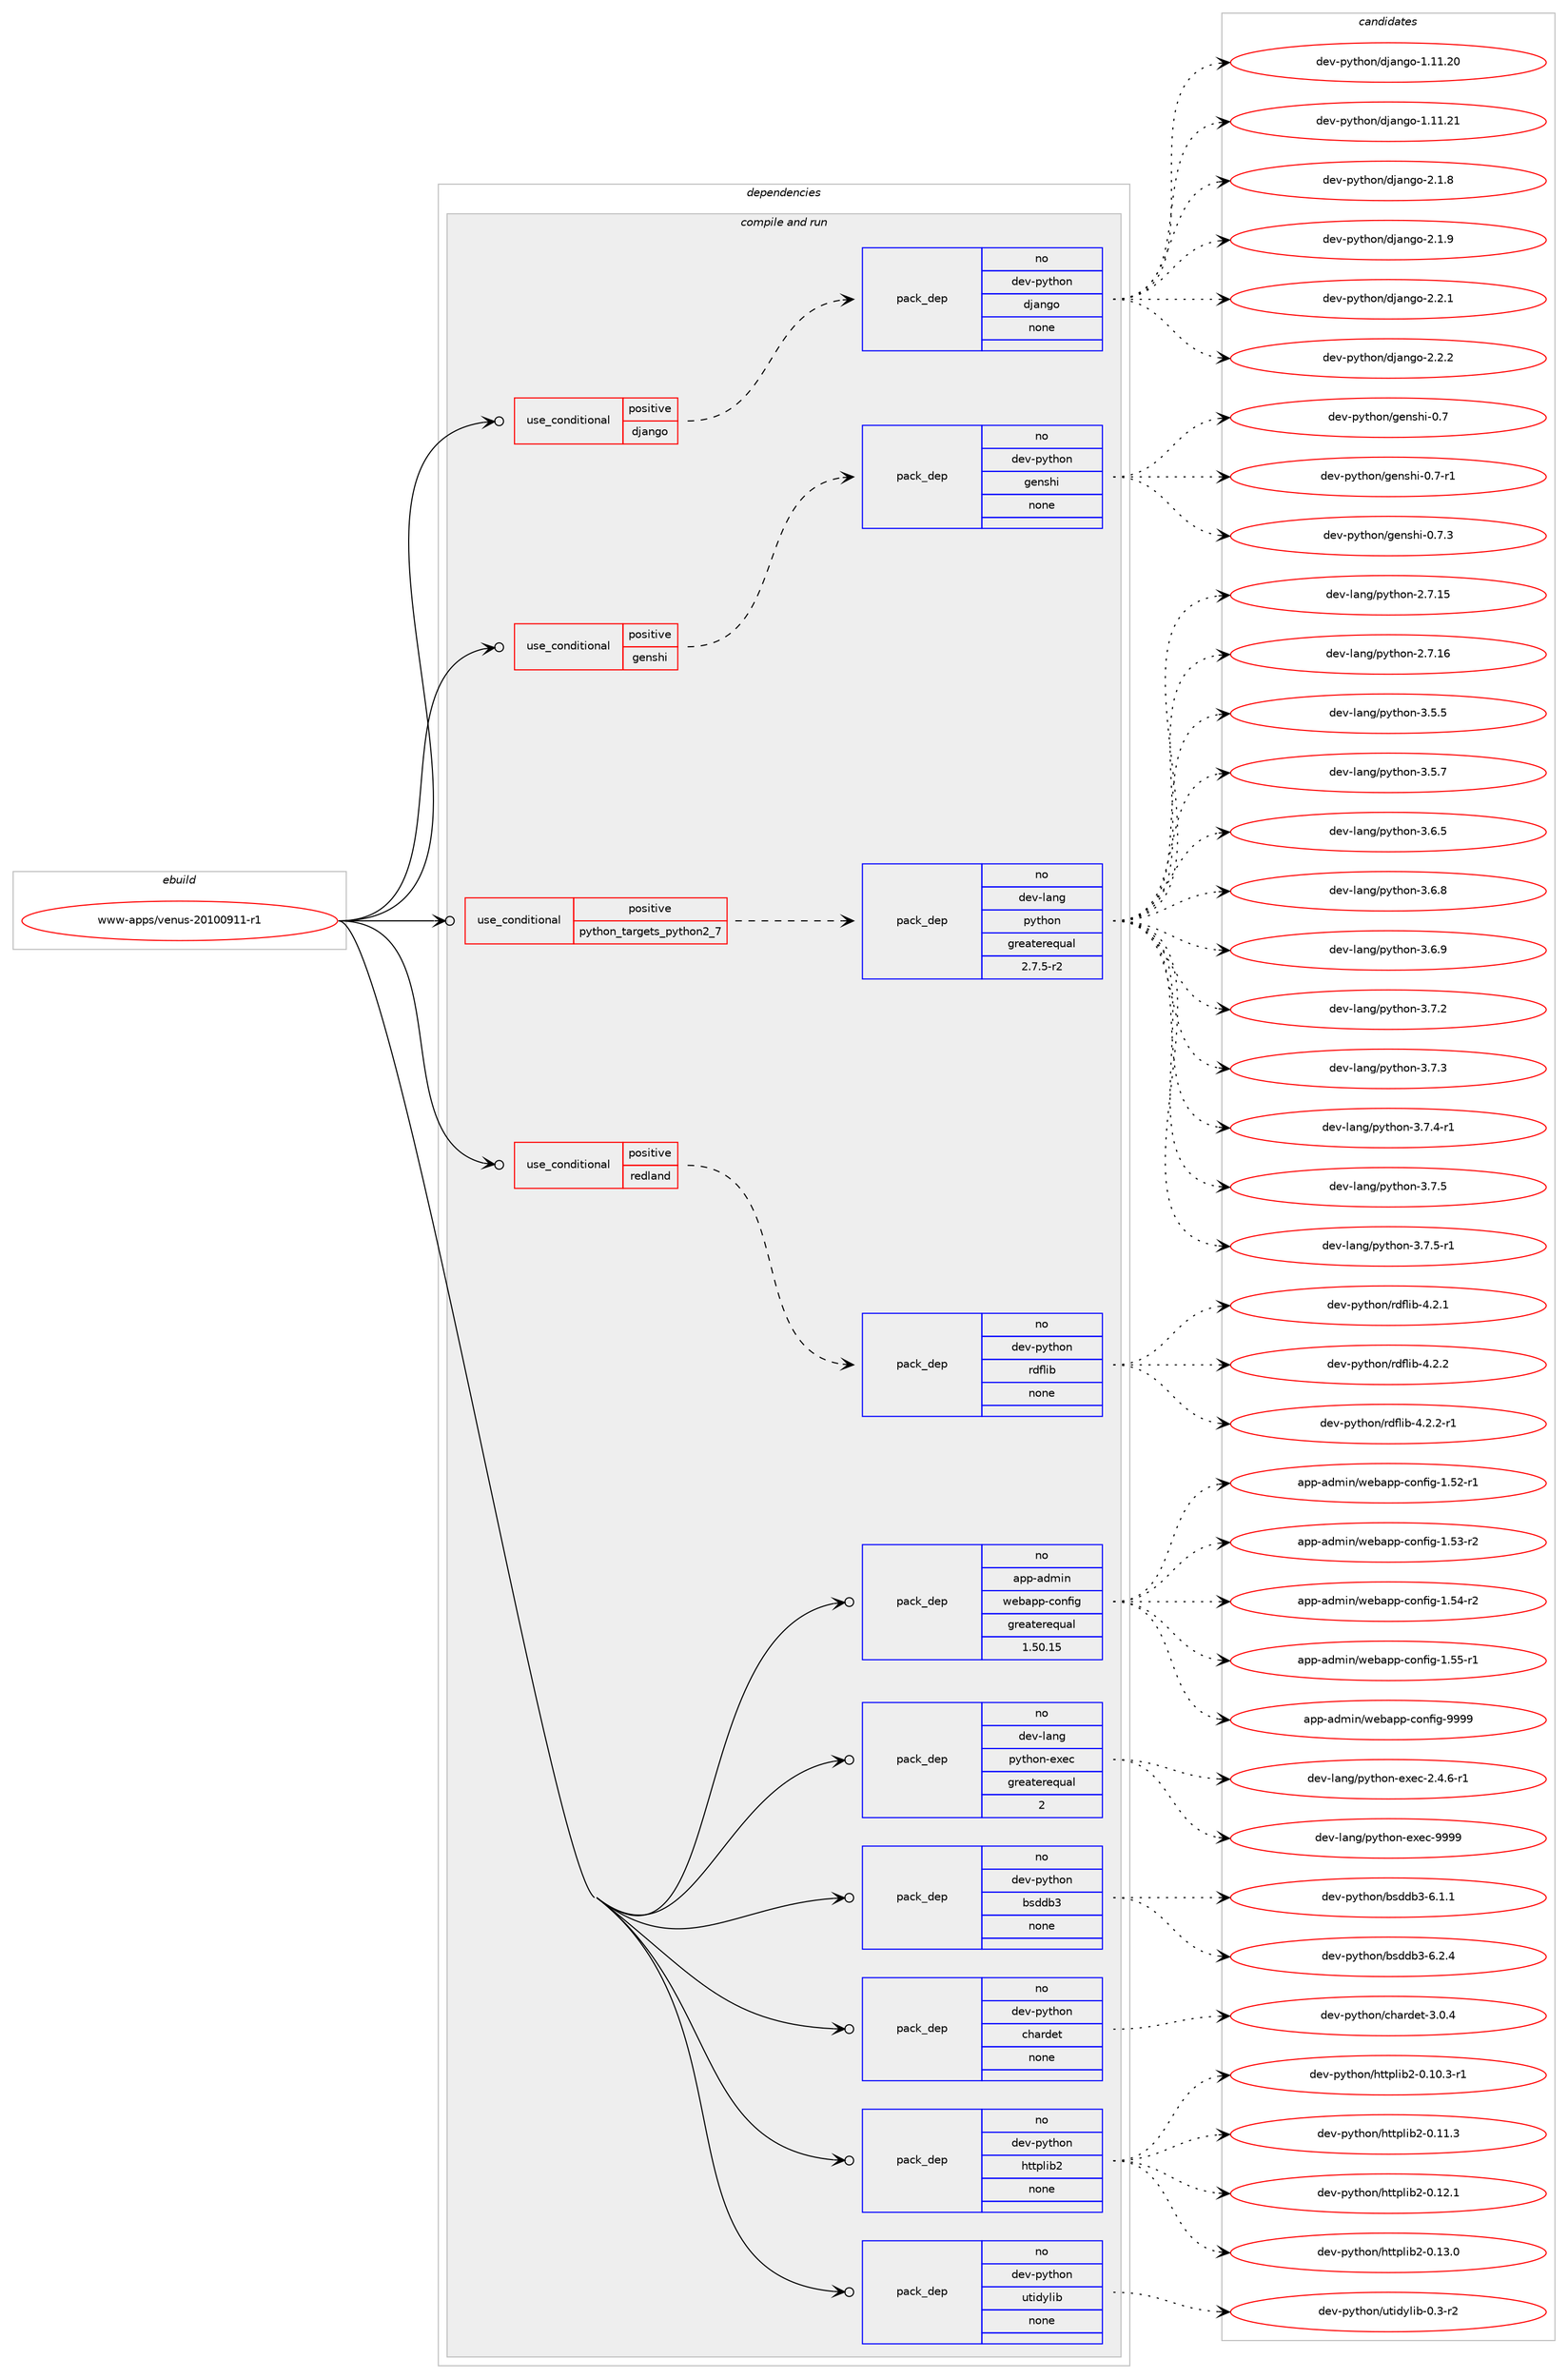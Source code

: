 digraph prolog {

# *************
# Graph options
# *************

newrank=true;
concentrate=true;
compound=true;
graph [rankdir=LR,fontname=Helvetica,fontsize=10,ranksep=1.5];#, ranksep=2.5, nodesep=0.2];
edge  [arrowhead=vee];
node  [fontname=Helvetica,fontsize=10];

# **********
# The ebuild
# **********

subgraph cluster_leftcol {
color=gray;
rank=same;
label=<<i>ebuild</i>>;
id [label="www-apps/venus-20100911-r1", color=red, width=4, href="../www-apps/venus-20100911-r1.svg"];
}

# ****************
# The dependencies
# ****************

subgraph cluster_midcol {
color=gray;
label=<<i>dependencies</i>>;
subgraph cluster_compile {
fillcolor="#eeeeee";
style=filled;
label=<<i>compile</i>>;
}
subgraph cluster_compileandrun {
fillcolor="#eeeeee";
style=filled;
label=<<i>compile and run</i>>;
subgraph cond217265 {
dependency906470 [label=<<TABLE BORDER="0" CELLBORDER="1" CELLSPACING="0" CELLPADDING="4"><TR><TD ROWSPAN="3" CELLPADDING="10">use_conditional</TD></TR><TR><TD>positive</TD></TR><TR><TD>django</TD></TR></TABLE>>, shape=none, color=red];
subgraph pack672895 {
dependency906471 [label=<<TABLE BORDER="0" CELLBORDER="1" CELLSPACING="0" CELLPADDING="4" WIDTH="220"><TR><TD ROWSPAN="6" CELLPADDING="30">pack_dep</TD></TR><TR><TD WIDTH="110">no</TD></TR><TR><TD>dev-python</TD></TR><TR><TD>django</TD></TR><TR><TD>none</TD></TR><TR><TD></TD></TR></TABLE>>, shape=none, color=blue];
}
dependency906470:e -> dependency906471:w [weight=20,style="dashed",arrowhead="vee"];
}
id:e -> dependency906470:w [weight=20,style="solid",arrowhead="odotvee"];
subgraph cond217266 {
dependency906472 [label=<<TABLE BORDER="0" CELLBORDER="1" CELLSPACING="0" CELLPADDING="4"><TR><TD ROWSPAN="3" CELLPADDING="10">use_conditional</TD></TR><TR><TD>positive</TD></TR><TR><TD>genshi</TD></TR></TABLE>>, shape=none, color=red];
subgraph pack672896 {
dependency906473 [label=<<TABLE BORDER="0" CELLBORDER="1" CELLSPACING="0" CELLPADDING="4" WIDTH="220"><TR><TD ROWSPAN="6" CELLPADDING="30">pack_dep</TD></TR><TR><TD WIDTH="110">no</TD></TR><TR><TD>dev-python</TD></TR><TR><TD>genshi</TD></TR><TR><TD>none</TD></TR><TR><TD></TD></TR></TABLE>>, shape=none, color=blue];
}
dependency906472:e -> dependency906473:w [weight=20,style="dashed",arrowhead="vee"];
}
id:e -> dependency906472:w [weight=20,style="solid",arrowhead="odotvee"];
subgraph cond217267 {
dependency906474 [label=<<TABLE BORDER="0" CELLBORDER="1" CELLSPACING="0" CELLPADDING="4"><TR><TD ROWSPAN="3" CELLPADDING="10">use_conditional</TD></TR><TR><TD>positive</TD></TR><TR><TD>python_targets_python2_7</TD></TR></TABLE>>, shape=none, color=red];
subgraph pack672897 {
dependency906475 [label=<<TABLE BORDER="0" CELLBORDER="1" CELLSPACING="0" CELLPADDING="4" WIDTH="220"><TR><TD ROWSPAN="6" CELLPADDING="30">pack_dep</TD></TR><TR><TD WIDTH="110">no</TD></TR><TR><TD>dev-lang</TD></TR><TR><TD>python</TD></TR><TR><TD>greaterequal</TD></TR><TR><TD>2.7.5-r2</TD></TR></TABLE>>, shape=none, color=blue];
}
dependency906474:e -> dependency906475:w [weight=20,style="dashed",arrowhead="vee"];
}
id:e -> dependency906474:w [weight=20,style="solid",arrowhead="odotvee"];
subgraph cond217268 {
dependency906476 [label=<<TABLE BORDER="0" CELLBORDER="1" CELLSPACING="0" CELLPADDING="4"><TR><TD ROWSPAN="3" CELLPADDING="10">use_conditional</TD></TR><TR><TD>positive</TD></TR><TR><TD>redland</TD></TR></TABLE>>, shape=none, color=red];
subgraph pack672898 {
dependency906477 [label=<<TABLE BORDER="0" CELLBORDER="1" CELLSPACING="0" CELLPADDING="4" WIDTH="220"><TR><TD ROWSPAN="6" CELLPADDING="30">pack_dep</TD></TR><TR><TD WIDTH="110">no</TD></TR><TR><TD>dev-python</TD></TR><TR><TD>rdflib</TD></TR><TR><TD>none</TD></TR><TR><TD></TD></TR></TABLE>>, shape=none, color=blue];
}
dependency906476:e -> dependency906477:w [weight=20,style="dashed",arrowhead="vee"];
}
id:e -> dependency906476:w [weight=20,style="solid",arrowhead="odotvee"];
subgraph pack672899 {
dependency906478 [label=<<TABLE BORDER="0" CELLBORDER="1" CELLSPACING="0" CELLPADDING="4" WIDTH="220"><TR><TD ROWSPAN="6" CELLPADDING="30">pack_dep</TD></TR><TR><TD WIDTH="110">no</TD></TR><TR><TD>app-admin</TD></TR><TR><TD>webapp-config</TD></TR><TR><TD>greaterequal</TD></TR><TR><TD>1.50.15</TD></TR></TABLE>>, shape=none, color=blue];
}
id:e -> dependency906478:w [weight=20,style="solid",arrowhead="odotvee"];
subgraph pack672900 {
dependency906479 [label=<<TABLE BORDER="0" CELLBORDER="1" CELLSPACING="0" CELLPADDING="4" WIDTH="220"><TR><TD ROWSPAN="6" CELLPADDING="30">pack_dep</TD></TR><TR><TD WIDTH="110">no</TD></TR><TR><TD>dev-lang</TD></TR><TR><TD>python-exec</TD></TR><TR><TD>greaterequal</TD></TR><TR><TD>2</TD></TR></TABLE>>, shape=none, color=blue];
}
id:e -> dependency906479:w [weight=20,style="solid",arrowhead="odotvee"];
subgraph pack672901 {
dependency906480 [label=<<TABLE BORDER="0" CELLBORDER="1" CELLSPACING="0" CELLPADDING="4" WIDTH="220"><TR><TD ROWSPAN="6" CELLPADDING="30">pack_dep</TD></TR><TR><TD WIDTH="110">no</TD></TR><TR><TD>dev-python</TD></TR><TR><TD>bsddb3</TD></TR><TR><TD>none</TD></TR><TR><TD></TD></TR></TABLE>>, shape=none, color=blue];
}
id:e -> dependency906480:w [weight=20,style="solid",arrowhead="odotvee"];
subgraph pack672902 {
dependency906481 [label=<<TABLE BORDER="0" CELLBORDER="1" CELLSPACING="0" CELLPADDING="4" WIDTH="220"><TR><TD ROWSPAN="6" CELLPADDING="30">pack_dep</TD></TR><TR><TD WIDTH="110">no</TD></TR><TR><TD>dev-python</TD></TR><TR><TD>chardet</TD></TR><TR><TD>none</TD></TR><TR><TD></TD></TR></TABLE>>, shape=none, color=blue];
}
id:e -> dependency906481:w [weight=20,style="solid",arrowhead="odotvee"];
subgraph pack672903 {
dependency906482 [label=<<TABLE BORDER="0" CELLBORDER="1" CELLSPACING="0" CELLPADDING="4" WIDTH="220"><TR><TD ROWSPAN="6" CELLPADDING="30">pack_dep</TD></TR><TR><TD WIDTH="110">no</TD></TR><TR><TD>dev-python</TD></TR><TR><TD>httplib2</TD></TR><TR><TD>none</TD></TR><TR><TD></TD></TR></TABLE>>, shape=none, color=blue];
}
id:e -> dependency906482:w [weight=20,style="solid",arrowhead="odotvee"];
subgraph pack672904 {
dependency906483 [label=<<TABLE BORDER="0" CELLBORDER="1" CELLSPACING="0" CELLPADDING="4" WIDTH="220"><TR><TD ROWSPAN="6" CELLPADDING="30">pack_dep</TD></TR><TR><TD WIDTH="110">no</TD></TR><TR><TD>dev-python</TD></TR><TR><TD>utidylib</TD></TR><TR><TD>none</TD></TR><TR><TD></TD></TR></TABLE>>, shape=none, color=blue];
}
id:e -> dependency906483:w [weight=20,style="solid",arrowhead="odotvee"];
}
subgraph cluster_run {
fillcolor="#eeeeee";
style=filled;
label=<<i>run</i>>;
}
}

# **************
# The candidates
# **************

subgraph cluster_choices {
rank=same;
color=gray;
label=<<i>candidates</i>>;

subgraph choice672895 {
color=black;
nodesep=1;
choice1001011184511212111610411111047100106971101031114549464949465048 [label="dev-python/django-1.11.20", color=red, width=4,href="../dev-python/django-1.11.20.svg"];
choice1001011184511212111610411111047100106971101031114549464949465049 [label="dev-python/django-1.11.21", color=red, width=4,href="../dev-python/django-1.11.21.svg"];
choice100101118451121211161041111104710010697110103111455046494656 [label="dev-python/django-2.1.8", color=red, width=4,href="../dev-python/django-2.1.8.svg"];
choice100101118451121211161041111104710010697110103111455046494657 [label="dev-python/django-2.1.9", color=red, width=4,href="../dev-python/django-2.1.9.svg"];
choice100101118451121211161041111104710010697110103111455046504649 [label="dev-python/django-2.2.1", color=red, width=4,href="../dev-python/django-2.2.1.svg"];
choice100101118451121211161041111104710010697110103111455046504650 [label="dev-python/django-2.2.2", color=red, width=4,href="../dev-python/django-2.2.2.svg"];
dependency906471:e -> choice1001011184511212111610411111047100106971101031114549464949465048:w [style=dotted,weight="100"];
dependency906471:e -> choice1001011184511212111610411111047100106971101031114549464949465049:w [style=dotted,weight="100"];
dependency906471:e -> choice100101118451121211161041111104710010697110103111455046494656:w [style=dotted,weight="100"];
dependency906471:e -> choice100101118451121211161041111104710010697110103111455046494657:w [style=dotted,weight="100"];
dependency906471:e -> choice100101118451121211161041111104710010697110103111455046504649:w [style=dotted,weight="100"];
dependency906471:e -> choice100101118451121211161041111104710010697110103111455046504650:w [style=dotted,weight="100"];
}
subgraph choice672896 {
color=black;
nodesep=1;
choice100101118451121211161041111104710310111011510410545484655 [label="dev-python/genshi-0.7", color=red, width=4,href="../dev-python/genshi-0.7.svg"];
choice1001011184511212111610411111047103101110115104105454846554511449 [label="dev-python/genshi-0.7-r1", color=red, width=4,href="../dev-python/genshi-0.7-r1.svg"];
choice1001011184511212111610411111047103101110115104105454846554651 [label="dev-python/genshi-0.7.3", color=red, width=4,href="../dev-python/genshi-0.7.3.svg"];
dependency906473:e -> choice100101118451121211161041111104710310111011510410545484655:w [style=dotted,weight="100"];
dependency906473:e -> choice1001011184511212111610411111047103101110115104105454846554511449:w [style=dotted,weight="100"];
dependency906473:e -> choice1001011184511212111610411111047103101110115104105454846554651:w [style=dotted,weight="100"];
}
subgraph choice672897 {
color=black;
nodesep=1;
choice10010111845108971101034711212111610411111045504655464953 [label="dev-lang/python-2.7.15", color=red, width=4,href="../dev-lang/python-2.7.15.svg"];
choice10010111845108971101034711212111610411111045504655464954 [label="dev-lang/python-2.7.16", color=red, width=4,href="../dev-lang/python-2.7.16.svg"];
choice100101118451089711010347112121116104111110455146534653 [label="dev-lang/python-3.5.5", color=red, width=4,href="../dev-lang/python-3.5.5.svg"];
choice100101118451089711010347112121116104111110455146534655 [label="dev-lang/python-3.5.7", color=red, width=4,href="../dev-lang/python-3.5.7.svg"];
choice100101118451089711010347112121116104111110455146544653 [label="dev-lang/python-3.6.5", color=red, width=4,href="../dev-lang/python-3.6.5.svg"];
choice100101118451089711010347112121116104111110455146544656 [label="dev-lang/python-3.6.8", color=red, width=4,href="../dev-lang/python-3.6.8.svg"];
choice100101118451089711010347112121116104111110455146544657 [label="dev-lang/python-3.6.9", color=red, width=4,href="../dev-lang/python-3.6.9.svg"];
choice100101118451089711010347112121116104111110455146554650 [label="dev-lang/python-3.7.2", color=red, width=4,href="../dev-lang/python-3.7.2.svg"];
choice100101118451089711010347112121116104111110455146554651 [label="dev-lang/python-3.7.3", color=red, width=4,href="../dev-lang/python-3.7.3.svg"];
choice1001011184510897110103471121211161041111104551465546524511449 [label="dev-lang/python-3.7.4-r1", color=red, width=4,href="../dev-lang/python-3.7.4-r1.svg"];
choice100101118451089711010347112121116104111110455146554653 [label="dev-lang/python-3.7.5", color=red, width=4,href="../dev-lang/python-3.7.5.svg"];
choice1001011184510897110103471121211161041111104551465546534511449 [label="dev-lang/python-3.7.5-r1", color=red, width=4,href="../dev-lang/python-3.7.5-r1.svg"];
dependency906475:e -> choice10010111845108971101034711212111610411111045504655464953:w [style=dotted,weight="100"];
dependency906475:e -> choice10010111845108971101034711212111610411111045504655464954:w [style=dotted,weight="100"];
dependency906475:e -> choice100101118451089711010347112121116104111110455146534653:w [style=dotted,weight="100"];
dependency906475:e -> choice100101118451089711010347112121116104111110455146534655:w [style=dotted,weight="100"];
dependency906475:e -> choice100101118451089711010347112121116104111110455146544653:w [style=dotted,weight="100"];
dependency906475:e -> choice100101118451089711010347112121116104111110455146544656:w [style=dotted,weight="100"];
dependency906475:e -> choice100101118451089711010347112121116104111110455146544657:w [style=dotted,weight="100"];
dependency906475:e -> choice100101118451089711010347112121116104111110455146554650:w [style=dotted,weight="100"];
dependency906475:e -> choice100101118451089711010347112121116104111110455146554651:w [style=dotted,weight="100"];
dependency906475:e -> choice1001011184510897110103471121211161041111104551465546524511449:w [style=dotted,weight="100"];
dependency906475:e -> choice100101118451089711010347112121116104111110455146554653:w [style=dotted,weight="100"];
dependency906475:e -> choice1001011184510897110103471121211161041111104551465546534511449:w [style=dotted,weight="100"];
}
subgraph choice672898 {
color=black;
nodesep=1;
choice100101118451121211161041111104711410010210810598455246504649 [label="dev-python/rdflib-4.2.1", color=red, width=4,href="../dev-python/rdflib-4.2.1.svg"];
choice100101118451121211161041111104711410010210810598455246504650 [label="dev-python/rdflib-4.2.2", color=red, width=4,href="../dev-python/rdflib-4.2.2.svg"];
choice1001011184511212111610411111047114100102108105984552465046504511449 [label="dev-python/rdflib-4.2.2-r1", color=red, width=4,href="../dev-python/rdflib-4.2.2-r1.svg"];
dependency906477:e -> choice100101118451121211161041111104711410010210810598455246504649:w [style=dotted,weight="100"];
dependency906477:e -> choice100101118451121211161041111104711410010210810598455246504650:w [style=dotted,weight="100"];
dependency906477:e -> choice1001011184511212111610411111047114100102108105984552465046504511449:w [style=dotted,weight="100"];
}
subgraph choice672899 {
color=black;
nodesep=1;
choice971121124597100109105110471191019897112112459911111010210510345494653504511449 [label="app-admin/webapp-config-1.52-r1", color=red, width=4,href="../app-admin/webapp-config-1.52-r1.svg"];
choice971121124597100109105110471191019897112112459911111010210510345494653514511450 [label="app-admin/webapp-config-1.53-r2", color=red, width=4,href="../app-admin/webapp-config-1.53-r2.svg"];
choice971121124597100109105110471191019897112112459911111010210510345494653524511450 [label="app-admin/webapp-config-1.54-r2", color=red, width=4,href="../app-admin/webapp-config-1.54-r2.svg"];
choice971121124597100109105110471191019897112112459911111010210510345494653534511449 [label="app-admin/webapp-config-1.55-r1", color=red, width=4,href="../app-admin/webapp-config-1.55-r1.svg"];
choice97112112459710010910511047119101989711211245991111101021051034557575757 [label="app-admin/webapp-config-9999", color=red, width=4,href="../app-admin/webapp-config-9999.svg"];
dependency906478:e -> choice971121124597100109105110471191019897112112459911111010210510345494653504511449:w [style=dotted,weight="100"];
dependency906478:e -> choice971121124597100109105110471191019897112112459911111010210510345494653514511450:w [style=dotted,weight="100"];
dependency906478:e -> choice971121124597100109105110471191019897112112459911111010210510345494653524511450:w [style=dotted,weight="100"];
dependency906478:e -> choice971121124597100109105110471191019897112112459911111010210510345494653534511449:w [style=dotted,weight="100"];
dependency906478:e -> choice97112112459710010910511047119101989711211245991111101021051034557575757:w [style=dotted,weight="100"];
}
subgraph choice672900 {
color=black;
nodesep=1;
choice10010111845108971101034711212111610411111045101120101994550465246544511449 [label="dev-lang/python-exec-2.4.6-r1", color=red, width=4,href="../dev-lang/python-exec-2.4.6-r1.svg"];
choice10010111845108971101034711212111610411111045101120101994557575757 [label="dev-lang/python-exec-9999", color=red, width=4,href="../dev-lang/python-exec-9999.svg"];
dependency906479:e -> choice10010111845108971101034711212111610411111045101120101994550465246544511449:w [style=dotted,weight="100"];
dependency906479:e -> choice10010111845108971101034711212111610411111045101120101994557575757:w [style=dotted,weight="100"];
}
subgraph choice672901 {
color=black;
nodesep=1;
choice1001011184511212111610411111047981151001009851455446494649 [label="dev-python/bsddb3-6.1.1", color=red, width=4,href="../dev-python/bsddb3-6.1.1.svg"];
choice1001011184511212111610411111047981151001009851455446504652 [label="dev-python/bsddb3-6.2.4", color=red, width=4,href="../dev-python/bsddb3-6.2.4.svg"];
dependency906480:e -> choice1001011184511212111610411111047981151001009851455446494649:w [style=dotted,weight="100"];
dependency906480:e -> choice1001011184511212111610411111047981151001009851455446504652:w [style=dotted,weight="100"];
}
subgraph choice672902 {
color=black;
nodesep=1;
choice10010111845112121116104111110479910497114100101116455146484652 [label="dev-python/chardet-3.0.4", color=red, width=4,href="../dev-python/chardet-3.0.4.svg"];
dependency906481:e -> choice10010111845112121116104111110479910497114100101116455146484652:w [style=dotted,weight="100"];
}
subgraph choice672903 {
color=black;
nodesep=1;
choice10010111845112121116104111110471041161161121081059850454846494846514511449 [label="dev-python/httplib2-0.10.3-r1", color=red, width=4,href="../dev-python/httplib2-0.10.3-r1.svg"];
choice1001011184511212111610411111047104116116112108105985045484649494651 [label="dev-python/httplib2-0.11.3", color=red, width=4,href="../dev-python/httplib2-0.11.3.svg"];
choice1001011184511212111610411111047104116116112108105985045484649504649 [label="dev-python/httplib2-0.12.1", color=red, width=4,href="../dev-python/httplib2-0.12.1.svg"];
choice1001011184511212111610411111047104116116112108105985045484649514648 [label="dev-python/httplib2-0.13.0", color=red, width=4,href="../dev-python/httplib2-0.13.0.svg"];
dependency906482:e -> choice10010111845112121116104111110471041161161121081059850454846494846514511449:w [style=dotted,weight="100"];
dependency906482:e -> choice1001011184511212111610411111047104116116112108105985045484649494651:w [style=dotted,weight="100"];
dependency906482:e -> choice1001011184511212111610411111047104116116112108105985045484649504649:w [style=dotted,weight="100"];
dependency906482:e -> choice1001011184511212111610411111047104116116112108105985045484649514648:w [style=dotted,weight="100"];
}
subgraph choice672904 {
color=black;
nodesep=1;
choice100101118451121211161041111104711711610510012110810598454846514511450 [label="dev-python/utidylib-0.3-r2", color=red, width=4,href="../dev-python/utidylib-0.3-r2.svg"];
dependency906483:e -> choice100101118451121211161041111104711711610510012110810598454846514511450:w [style=dotted,weight="100"];
}
}

}
